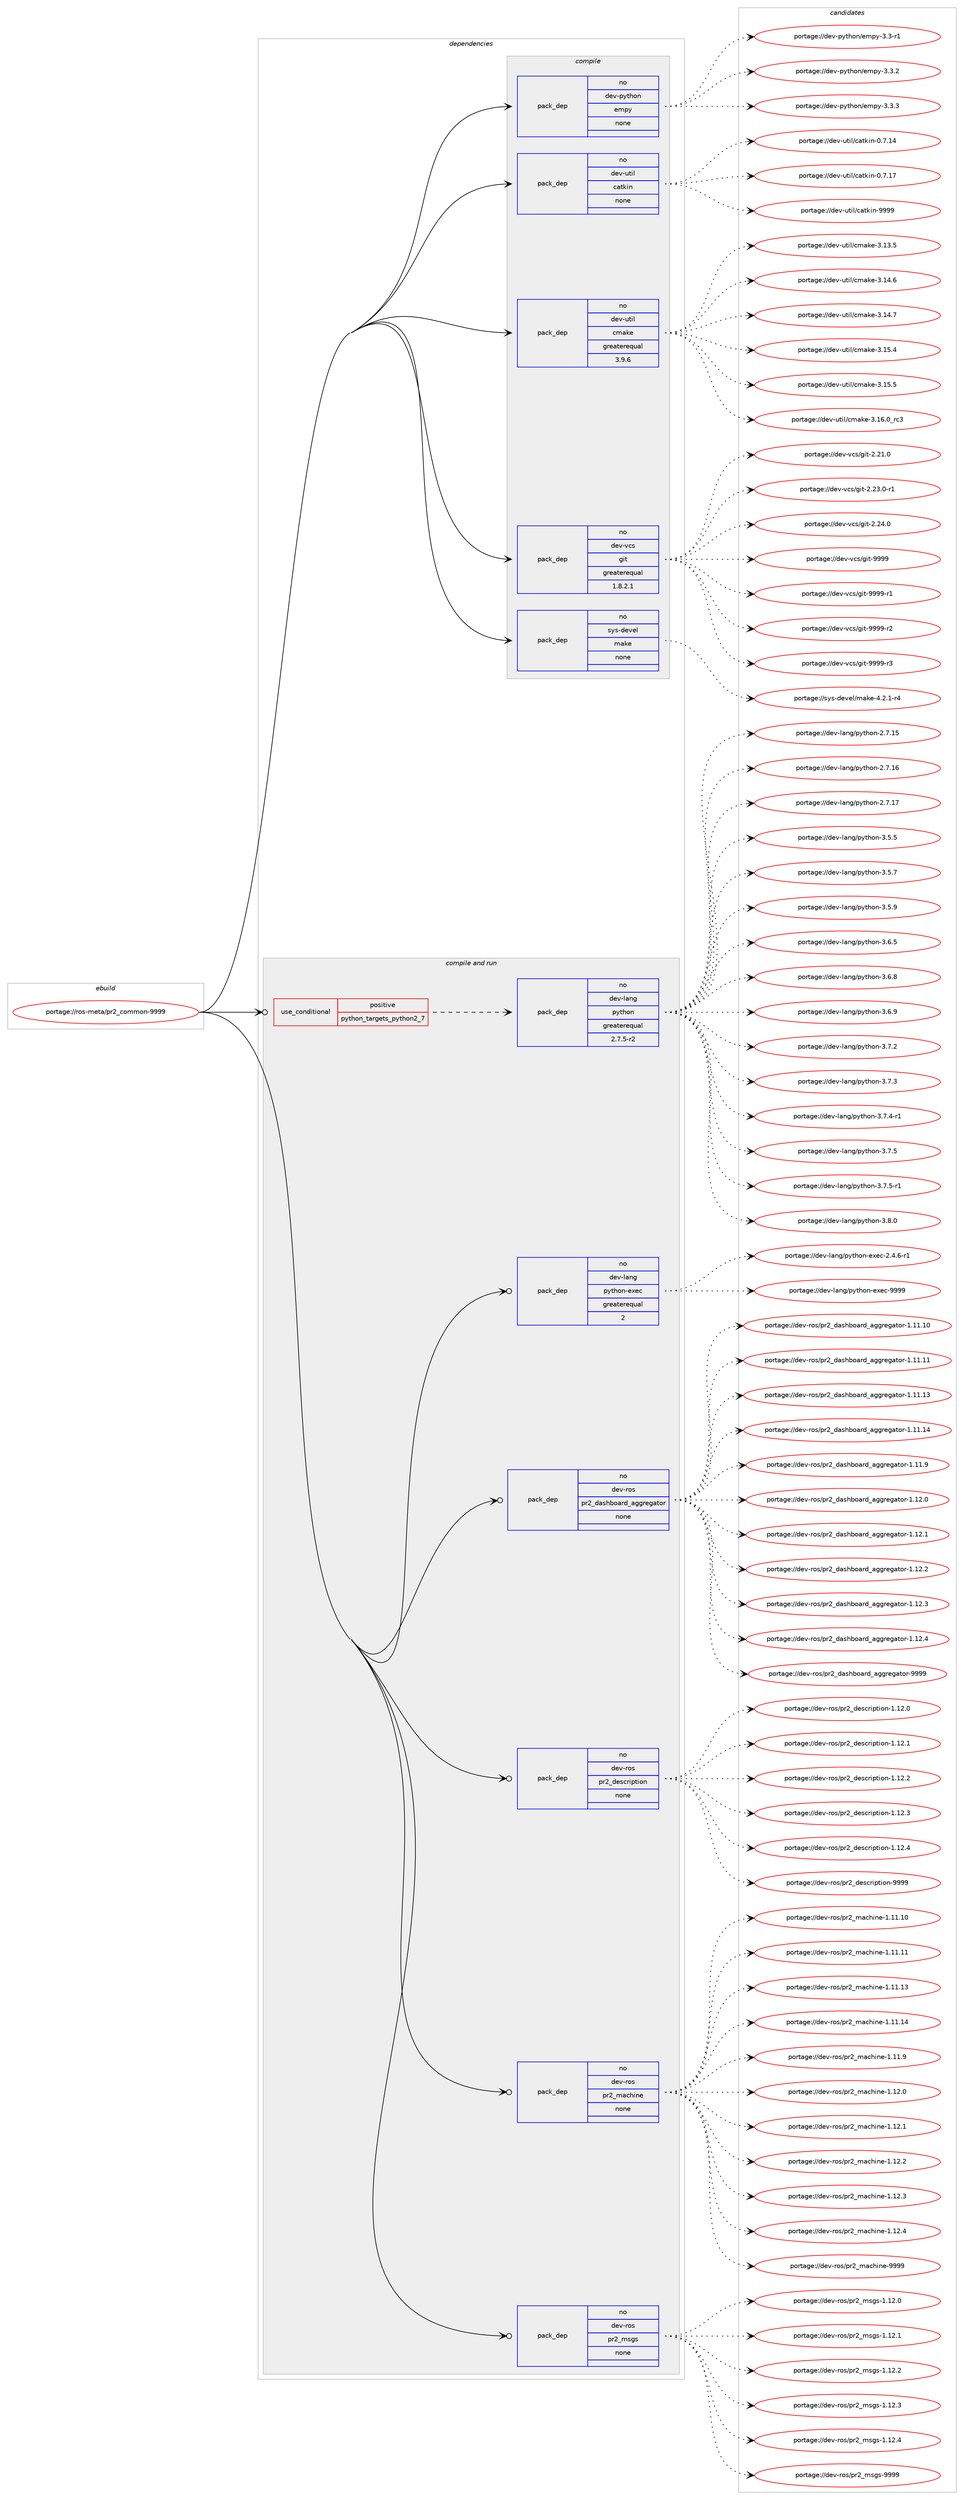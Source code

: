 digraph prolog {

# *************
# Graph options
# *************

newrank=true;
concentrate=true;
compound=true;
graph [rankdir=LR,fontname=Helvetica,fontsize=10,ranksep=1.5];#, ranksep=2.5, nodesep=0.2];
edge  [arrowhead=vee];
node  [fontname=Helvetica,fontsize=10];

# **********
# The ebuild
# **********

subgraph cluster_leftcol {
color=gray;
rank=same;
label=<<i>ebuild</i>>;
id [label="portage://ros-meta/pr2_common-9999", color=red, width=4, href="../ros-meta/pr2_common-9999.svg"];
}

# ****************
# The dependencies
# ****************

subgraph cluster_midcol {
color=gray;
label=<<i>dependencies</i>>;
subgraph cluster_compile {
fillcolor="#eeeeee";
style=filled;
label=<<i>compile</i>>;
subgraph pack279238 {
dependency380561 [label=<<TABLE BORDER="0" CELLBORDER="1" CELLSPACING="0" CELLPADDING="4" WIDTH="220"><TR><TD ROWSPAN="6" CELLPADDING="30">pack_dep</TD></TR><TR><TD WIDTH="110">no</TD></TR><TR><TD>dev-python</TD></TR><TR><TD>empy</TD></TR><TR><TD>none</TD></TR><TR><TD></TD></TR></TABLE>>, shape=none, color=blue];
}
id:e -> dependency380561:w [weight=20,style="solid",arrowhead="vee"];
subgraph pack279239 {
dependency380562 [label=<<TABLE BORDER="0" CELLBORDER="1" CELLSPACING="0" CELLPADDING="4" WIDTH="220"><TR><TD ROWSPAN="6" CELLPADDING="30">pack_dep</TD></TR><TR><TD WIDTH="110">no</TD></TR><TR><TD>dev-util</TD></TR><TR><TD>catkin</TD></TR><TR><TD>none</TD></TR><TR><TD></TD></TR></TABLE>>, shape=none, color=blue];
}
id:e -> dependency380562:w [weight=20,style="solid",arrowhead="vee"];
subgraph pack279240 {
dependency380563 [label=<<TABLE BORDER="0" CELLBORDER="1" CELLSPACING="0" CELLPADDING="4" WIDTH="220"><TR><TD ROWSPAN="6" CELLPADDING="30">pack_dep</TD></TR><TR><TD WIDTH="110">no</TD></TR><TR><TD>dev-util</TD></TR><TR><TD>cmake</TD></TR><TR><TD>greaterequal</TD></TR><TR><TD>3.9.6</TD></TR></TABLE>>, shape=none, color=blue];
}
id:e -> dependency380563:w [weight=20,style="solid",arrowhead="vee"];
subgraph pack279241 {
dependency380564 [label=<<TABLE BORDER="0" CELLBORDER="1" CELLSPACING="0" CELLPADDING="4" WIDTH="220"><TR><TD ROWSPAN="6" CELLPADDING="30">pack_dep</TD></TR><TR><TD WIDTH="110">no</TD></TR><TR><TD>dev-vcs</TD></TR><TR><TD>git</TD></TR><TR><TD>greaterequal</TD></TR><TR><TD>1.8.2.1</TD></TR></TABLE>>, shape=none, color=blue];
}
id:e -> dependency380564:w [weight=20,style="solid",arrowhead="vee"];
subgraph pack279242 {
dependency380565 [label=<<TABLE BORDER="0" CELLBORDER="1" CELLSPACING="0" CELLPADDING="4" WIDTH="220"><TR><TD ROWSPAN="6" CELLPADDING="30">pack_dep</TD></TR><TR><TD WIDTH="110">no</TD></TR><TR><TD>sys-devel</TD></TR><TR><TD>make</TD></TR><TR><TD>none</TD></TR><TR><TD></TD></TR></TABLE>>, shape=none, color=blue];
}
id:e -> dependency380565:w [weight=20,style="solid",arrowhead="vee"];
}
subgraph cluster_compileandrun {
fillcolor="#eeeeee";
style=filled;
label=<<i>compile and run</i>>;
subgraph cond94905 {
dependency380566 [label=<<TABLE BORDER="0" CELLBORDER="1" CELLSPACING="0" CELLPADDING="4"><TR><TD ROWSPAN="3" CELLPADDING="10">use_conditional</TD></TR><TR><TD>positive</TD></TR><TR><TD>python_targets_python2_7</TD></TR></TABLE>>, shape=none, color=red];
subgraph pack279243 {
dependency380567 [label=<<TABLE BORDER="0" CELLBORDER="1" CELLSPACING="0" CELLPADDING="4" WIDTH="220"><TR><TD ROWSPAN="6" CELLPADDING="30">pack_dep</TD></TR><TR><TD WIDTH="110">no</TD></TR><TR><TD>dev-lang</TD></TR><TR><TD>python</TD></TR><TR><TD>greaterequal</TD></TR><TR><TD>2.7.5-r2</TD></TR></TABLE>>, shape=none, color=blue];
}
dependency380566:e -> dependency380567:w [weight=20,style="dashed",arrowhead="vee"];
}
id:e -> dependency380566:w [weight=20,style="solid",arrowhead="odotvee"];
subgraph pack279244 {
dependency380568 [label=<<TABLE BORDER="0" CELLBORDER="1" CELLSPACING="0" CELLPADDING="4" WIDTH="220"><TR><TD ROWSPAN="6" CELLPADDING="30">pack_dep</TD></TR><TR><TD WIDTH="110">no</TD></TR><TR><TD>dev-lang</TD></TR><TR><TD>python-exec</TD></TR><TR><TD>greaterequal</TD></TR><TR><TD>2</TD></TR></TABLE>>, shape=none, color=blue];
}
id:e -> dependency380568:w [weight=20,style="solid",arrowhead="odotvee"];
subgraph pack279245 {
dependency380569 [label=<<TABLE BORDER="0" CELLBORDER="1" CELLSPACING="0" CELLPADDING="4" WIDTH="220"><TR><TD ROWSPAN="6" CELLPADDING="30">pack_dep</TD></TR><TR><TD WIDTH="110">no</TD></TR><TR><TD>dev-ros</TD></TR><TR><TD>pr2_dashboard_aggregator</TD></TR><TR><TD>none</TD></TR><TR><TD></TD></TR></TABLE>>, shape=none, color=blue];
}
id:e -> dependency380569:w [weight=20,style="solid",arrowhead="odotvee"];
subgraph pack279246 {
dependency380570 [label=<<TABLE BORDER="0" CELLBORDER="1" CELLSPACING="0" CELLPADDING="4" WIDTH="220"><TR><TD ROWSPAN="6" CELLPADDING="30">pack_dep</TD></TR><TR><TD WIDTH="110">no</TD></TR><TR><TD>dev-ros</TD></TR><TR><TD>pr2_description</TD></TR><TR><TD>none</TD></TR><TR><TD></TD></TR></TABLE>>, shape=none, color=blue];
}
id:e -> dependency380570:w [weight=20,style="solid",arrowhead="odotvee"];
subgraph pack279247 {
dependency380571 [label=<<TABLE BORDER="0" CELLBORDER="1" CELLSPACING="0" CELLPADDING="4" WIDTH="220"><TR><TD ROWSPAN="6" CELLPADDING="30">pack_dep</TD></TR><TR><TD WIDTH="110">no</TD></TR><TR><TD>dev-ros</TD></TR><TR><TD>pr2_machine</TD></TR><TR><TD>none</TD></TR><TR><TD></TD></TR></TABLE>>, shape=none, color=blue];
}
id:e -> dependency380571:w [weight=20,style="solid",arrowhead="odotvee"];
subgraph pack279248 {
dependency380572 [label=<<TABLE BORDER="0" CELLBORDER="1" CELLSPACING="0" CELLPADDING="4" WIDTH="220"><TR><TD ROWSPAN="6" CELLPADDING="30">pack_dep</TD></TR><TR><TD WIDTH="110">no</TD></TR><TR><TD>dev-ros</TD></TR><TR><TD>pr2_msgs</TD></TR><TR><TD>none</TD></TR><TR><TD></TD></TR></TABLE>>, shape=none, color=blue];
}
id:e -> dependency380572:w [weight=20,style="solid",arrowhead="odotvee"];
}
subgraph cluster_run {
fillcolor="#eeeeee";
style=filled;
label=<<i>run</i>>;
}
}

# **************
# The candidates
# **************

subgraph cluster_choices {
rank=same;
color=gray;
label=<<i>candidates</i>>;

subgraph choice279238 {
color=black;
nodesep=1;
choiceportage1001011184511212111610411111047101109112121455146514511449 [label="portage://dev-python/empy-3.3-r1", color=red, width=4,href="../dev-python/empy-3.3-r1.svg"];
choiceportage1001011184511212111610411111047101109112121455146514650 [label="portage://dev-python/empy-3.3.2", color=red, width=4,href="../dev-python/empy-3.3.2.svg"];
choiceportage1001011184511212111610411111047101109112121455146514651 [label="portage://dev-python/empy-3.3.3", color=red, width=4,href="../dev-python/empy-3.3.3.svg"];
dependency380561:e -> choiceportage1001011184511212111610411111047101109112121455146514511449:w [style=dotted,weight="100"];
dependency380561:e -> choiceportage1001011184511212111610411111047101109112121455146514650:w [style=dotted,weight="100"];
dependency380561:e -> choiceportage1001011184511212111610411111047101109112121455146514651:w [style=dotted,weight="100"];
}
subgraph choice279239 {
color=black;
nodesep=1;
choiceportage1001011184511711610510847999711610710511045484655464952 [label="portage://dev-util/catkin-0.7.14", color=red, width=4,href="../dev-util/catkin-0.7.14.svg"];
choiceportage1001011184511711610510847999711610710511045484655464955 [label="portage://dev-util/catkin-0.7.17", color=red, width=4,href="../dev-util/catkin-0.7.17.svg"];
choiceportage100101118451171161051084799971161071051104557575757 [label="portage://dev-util/catkin-9999", color=red, width=4,href="../dev-util/catkin-9999.svg"];
dependency380562:e -> choiceportage1001011184511711610510847999711610710511045484655464952:w [style=dotted,weight="100"];
dependency380562:e -> choiceportage1001011184511711610510847999711610710511045484655464955:w [style=dotted,weight="100"];
dependency380562:e -> choiceportage100101118451171161051084799971161071051104557575757:w [style=dotted,weight="100"];
}
subgraph choice279240 {
color=black;
nodesep=1;
choiceportage1001011184511711610510847991099710710145514649514653 [label="portage://dev-util/cmake-3.13.5", color=red, width=4,href="../dev-util/cmake-3.13.5.svg"];
choiceportage1001011184511711610510847991099710710145514649524654 [label="portage://dev-util/cmake-3.14.6", color=red, width=4,href="../dev-util/cmake-3.14.6.svg"];
choiceportage1001011184511711610510847991099710710145514649524655 [label="portage://dev-util/cmake-3.14.7", color=red, width=4,href="../dev-util/cmake-3.14.7.svg"];
choiceportage1001011184511711610510847991099710710145514649534652 [label="portage://dev-util/cmake-3.15.4", color=red, width=4,href="../dev-util/cmake-3.15.4.svg"];
choiceportage1001011184511711610510847991099710710145514649534653 [label="portage://dev-util/cmake-3.15.5", color=red, width=4,href="../dev-util/cmake-3.15.5.svg"];
choiceportage1001011184511711610510847991099710710145514649544648951149951 [label="portage://dev-util/cmake-3.16.0_rc3", color=red, width=4,href="../dev-util/cmake-3.16.0_rc3.svg"];
dependency380563:e -> choiceportage1001011184511711610510847991099710710145514649514653:w [style=dotted,weight="100"];
dependency380563:e -> choiceportage1001011184511711610510847991099710710145514649524654:w [style=dotted,weight="100"];
dependency380563:e -> choiceportage1001011184511711610510847991099710710145514649524655:w [style=dotted,weight="100"];
dependency380563:e -> choiceportage1001011184511711610510847991099710710145514649534652:w [style=dotted,weight="100"];
dependency380563:e -> choiceportage1001011184511711610510847991099710710145514649534653:w [style=dotted,weight="100"];
dependency380563:e -> choiceportage1001011184511711610510847991099710710145514649544648951149951:w [style=dotted,weight="100"];
}
subgraph choice279241 {
color=black;
nodesep=1;
choiceportage10010111845118991154710310511645504650494648 [label="portage://dev-vcs/git-2.21.0", color=red, width=4,href="../dev-vcs/git-2.21.0.svg"];
choiceportage100101118451189911547103105116455046505146484511449 [label="portage://dev-vcs/git-2.23.0-r1", color=red, width=4,href="../dev-vcs/git-2.23.0-r1.svg"];
choiceportage10010111845118991154710310511645504650524648 [label="portage://dev-vcs/git-2.24.0", color=red, width=4,href="../dev-vcs/git-2.24.0.svg"];
choiceportage1001011184511899115471031051164557575757 [label="portage://dev-vcs/git-9999", color=red, width=4,href="../dev-vcs/git-9999.svg"];
choiceportage10010111845118991154710310511645575757574511449 [label="portage://dev-vcs/git-9999-r1", color=red, width=4,href="../dev-vcs/git-9999-r1.svg"];
choiceportage10010111845118991154710310511645575757574511450 [label="portage://dev-vcs/git-9999-r2", color=red, width=4,href="../dev-vcs/git-9999-r2.svg"];
choiceportage10010111845118991154710310511645575757574511451 [label="portage://dev-vcs/git-9999-r3", color=red, width=4,href="../dev-vcs/git-9999-r3.svg"];
dependency380564:e -> choiceportage10010111845118991154710310511645504650494648:w [style=dotted,weight="100"];
dependency380564:e -> choiceportage100101118451189911547103105116455046505146484511449:w [style=dotted,weight="100"];
dependency380564:e -> choiceportage10010111845118991154710310511645504650524648:w [style=dotted,weight="100"];
dependency380564:e -> choiceportage1001011184511899115471031051164557575757:w [style=dotted,weight="100"];
dependency380564:e -> choiceportage10010111845118991154710310511645575757574511449:w [style=dotted,weight="100"];
dependency380564:e -> choiceportage10010111845118991154710310511645575757574511450:w [style=dotted,weight="100"];
dependency380564:e -> choiceportage10010111845118991154710310511645575757574511451:w [style=dotted,weight="100"];
}
subgraph choice279242 {
color=black;
nodesep=1;
choiceportage1151211154510010111810110847109971071014552465046494511452 [label="portage://sys-devel/make-4.2.1-r4", color=red, width=4,href="../sys-devel/make-4.2.1-r4.svg"];
dependency380565:e -> choiceportage1151211154510010111810110847109971071014552465046494511452:w [style=dotted,weight="100"];
}
subgraph choice279243 {
color=black;
nodesep=1;
choiceportage10010111845108971101034711212111610411111045504655464953 [label="portage://dev-lang/python-2.7.15", color=red, width=4,href="../dev-lang/python-2.7.15.svg"];
choiceportage10010111845108971101034711212111610411111045504655464954 [label="portage://dev-lang/python-2.7.16", color=red, width=4,href="../dev-lang/python-2.7.16.svg"];
choiceportage10010111845108971101034711212111610411111045504655464955 [label="portage://dev-lang/python-2.7.17", color=red, width=4,href="../dev-lang/python-2.7.17.svg"];
choiceportage100101118451089711010347112121116104111110455146534653 [label="portage://dev-lang/python-3.5.5", color=red, width=4,href="../dev-lang/python-3.5.5.svg"];
choiceportage100101118451089711010347112121116104111110455146534655 [label="portage://dev-lang/python-3.5.7", color=red, width=4,href="../dev-lang/python-3.5.7.svg"];
choiceportage100101118451089711010347112121116104111110455146534657 [label="portage://dev-lang/python-3.5.9", color=red, width=4,href="../dev-lang/python-3.5.9.svg"];
choiceportage100101118451089711010347112121116104111110455146544653 [label="portage://dev-lang/python-3.6.5", color=red, width=4,href="../dev-lang/python-3.6.5.svg"];
choiceportage100101118451089711010347112121116104111110455146544656 [label="portage://dev-lang/python-3.6.8", color=red, width=4,href="../dev-lang/python-3.6.8.svg"];
choiceportage100101118451089711010347112121116104111110455146544657 [label="portage://dev-lang/python-3.6.9", color=red, width=4,href="../dev-lang/python-3.6.9.svg"];
choiceportage100101118451089711010347112121116104111110455146554650 [label="portage://dev-lang/python-3.7.2", color=red, width=4,href="../dev-lang/python-3.7.2.svg"];
choiceportage100101118451089711010347112121116104111110455146554651 [label="portage://dev-lang/python-3.7.3", color=red, width=4,href="../dev-lang/python-3.7.3.svg"];
choiceportage1001011184510897110103471121211161041111104551465546524511449 [label="portage://dev-lang/python-3.7.4-r1", color=red, width=4,href="../dev-lang/python-3.7.4-r1.svg"];
choiceportage100101118451089711010347112121116104111110455146554653 [label="portage://dev-lang/python-3.7.5", color=red, width=4,href="../dev-lang/python-3.7.5.svg"];
choiceportage1001011184510897110103471121211161041111104551465546534511449 [label="portage://dev-lang/python-3.7.5-r1", color=red, width=4,href="../dev-lang/python-3.7.5-r1.svg"];
choiceportage100101118451089711010347112121116104111110455146564648 [label="portage://dev-lang/python-3.8.0", color=red, width=4,href="../dev-lang/python-3.8.0.svg"];
dependency380567:e -> choiceportage10010111845108971101034711212111610411111045504655464953:w [style=dotted,weight="100"];
dependency380567:e -> choiceportage10010111845108971101034711212111610411111045504655464954:w [style=dotted,weight="100"];
dependency380567:e -> choiceportage10010111845108971101034711212111610411111045504655464955:w [style=dotted,weight="100"];
dependency380567:e -> choiceportage100101118451089711010347112121116104111110455146534653:w [style=dotted,weight="100"];
dependency380567:e -> choiceportage100101118451089711010347112121116104111110455146534655:w [style=dotted,weight="100"];
dependency380567:e -> choiceportage100101118451089711010347112121116104111110455146534657:w [style=dotted,weight="100"];
dependency380567:e -> choiceportage100101118451089711010347112121116104111110455146544653:w [style=dotted,weight="100"];
dependency380567:e -> choiceportage100101118451089711010347112121116104111110455146544656:w [style=dotted,weight="100"];
dependency380567:e -> choiceportage100101118451089711010347112121116104111110455146544657:w [style=dotted,weight="100"];
dependency380567:e -> choiceportage100101118451089711010347112121116104111110455146554650:w [style=dotted,weight="100"];
dependency380567:e -> choiceportage100101118451089711010347112121116104111110455146554651:w [style=dotted,weight="100"];
dependency380567:e -> choiceportage1001011184510897110103471121211161041111104551465546524511449:w [style=dotted,weight="100"];
dependency380567:e -> choiceportage100101118451089711010347112121116104111110455146554653:w [style=dotted,weight="100"];
dependency380567:e -> choiceportage1001011184510897110103471121211161041111104551465546534511449:w [style=dotted,weight="100"];
dependency380567:e -> choiceportage100101118451089711010347112121116104111110455146564648:w [style=dotted,weight="100"];
}
subgraph choice279244 {
color=black;
nodesep=1;
choiceportage10010111845108971101034711212111610411111045101120101994550465246544511449 [label="portage://dev-lang/python-exec-2.4.6-r1", color=red, width=4,href="../dev-lang/python-exec-2.4.6-r1.svg"];
choiceportage10010111845108971101034711212111610411111045101120101994557575757 [label="portage://dev-lang/python-exec-9999", color=red, width=4,href="../dev-lang/python-exec-9999.svg"];
dependency380568:e -> choiceportage10010111845108971101034711212111610411111045101120101994550465246544511449:w [style=dotted,weight="100"];
dependency380568:e -> choiceportage10010111845108971101034711212111610411111045101120101994557575757:w [style=dotted,weight="100"];
}
subgraph choice279245 {
color=black;
nodesep=1;
choiceportage100101118451141111154711211450951009711510498111971141009597103103114101103971161111144549464949464948 [label="portage://dev-ros/pr2_dashboard_aggregator-1.11.10", color=red, width=4,href="../dev-ros/pr2_dashboard_aggregator-1.11.10.svg"];
choiceportage100101118451141111154711211450951009711510498111971141009597103103114101103971161111144549464949464949 [label="portage://dev-ros/pr2_dashboard_aggregator-1.11.11", color=red, width=4,href="../dev-ros/pr2_dashboard_aggregator-1.11.11.svg"];
choiceportage100101118451141111154711211450951009711510498111971141009597103103114101103971161111144549464949464951 [label="portage://dev-ros/pr2_dashboard_aggregator-1.11.13", color=red, width=4,href="../dev-ros/pr2_dashboard_aggregator-1.11.13.svg"];
choiceportage100101118451141111154711211450951009711510498111971141009597103103114101103971161111144549464949464952 [label="portage://dev-ros/pr2_dashboard_aggregator-1.11.14", color=red, width=4,href="../dev-ros/pr2_dashboard_aggregator-1.11.14.svg"];
choiceportage1001011184511411111547112114509510097115104981119711410095971031031141011039711611111445494649494657 [label="portage://dev-ros/pr2_dashboard_aggregator-1.11.9", color=red, width=4,href="../dev-ros/pr2_dashboard_aggregator-1.11.9.svg"];
choiceportage1001011184511411111547112114509510097115104981119711410095971031031141011039711611111445494649504648 [label="portage://dev-ros/pr2_dashboard_aggregator-1.12.0", color=red, width=4,href="../dev-ros/pr2_dashboard_aggregator-1.12.0.svg"];
choiceportage1001011184511411111547112114509510097115104981119711410095971031031141011039711611111445494649504649 [label="portage://dev-ros/pr2_dashboard_aggregator-1.12.1", color=red, width=4,href="../dev-ros/pr2_dashboard_aggregator-1.12.1.svg"];
choiceportage1001011184511411111547112114509510097115104981119711410095971031031141011039711611111445494649504650 [label="portage://dev-ros/pr2_dashboard_aggregator-1.12.2", color=red, width=4,href="../dev-ros/pr2_dashboard_aggregator-1.12.2.svg"];
choiceportage1001011184511411111547112114509510097115104981119711410095971031031141011039711611111445494649504651 [label="portage://dev-ros/pr2_dashboard_aggregator-1.12.3", color=red, width=4,href="../dev-ros/pr2_dashboard_aggregator-1.12.3.svg"];
choiceportage1001011184511411111547112114509510097115104981119711410095971031031141011039711611111445494649504652 [label="portage://dev-ros/pr2_dashboard_aggregator-1.12.4", color=red, width=4,href="../dev-ros/pr2_dashboard_aggregator-1.12.4.svg"];
choiceportage100101118451141111154711211450951009711510498111971141009597103103114101103971161111144557575757 [label="portage://dev-ros/pr2_dashboard_aggregator-9999", color=red, width=4,href="../dev-ros/pr2_dashboard_aggregator-9999.svg"];
dependency380569:e -> choiceportage100101118451141111154711211450951009711510498111971141009597103103114101103971161111144549464949464948:w [style=dotted,weight="100"];
dependency380569:e -> choiceportage100101118451141111154711211450951009711510498111971141009597103103114101103971161111144549464949464949:w [style=dotted,weight="100"];
dependency380569:e -> choiceportage100101118451141111154711211450951009711510498111971141009597103103114101103971161111144549464949464951:w [style=dotted,weight="100"];
dependency380569:e -> choiceportage100101118451141111154711211450951009711510498111971141009597103103114101103971161111144549464949464952:w [style=dotted,weight="100"];
dependency380569:e -> choiceportage1001011184511411111547112114509510097115104981119711410095971031031141011039711611111445494649494657:w [style=dotted,weight="100"];
dependency380569:e -> choiceportage1001011184511411111547112114509510097115104981119711410095971031031141011039711611111445494649504648:w [style=dotted,weight="100"];
dependency380569:e -> choiceportage1001011184511411111547112114509510097115104981119711410095971031031141011039711611111445494649504649:w [style=dotted,weight="100"];
dependency380569:e -> choiceportage1001011184511411111547112114509510097115104981119711410095971031031141011039711611111445494649504650:w [style=dotted,weight="100"];
dependency380569:e -> choiceportage1001011184511411111547112114509510097115104981119711410095971031031141011039711611111445494649504651:w [style=dotted,weight="100"];
dependency380569:e -> choiceportage1001011184511411111547112114509510097115104981119711410095971031031141011039711611111445494649504652:w [style=dotted,weight="100"];
dependency380569:e -> choiceportage100101118451141111154711211450951009711510498111971141009597103103114101103971161111144557575757:w [style=dotted,weight="100"];
}
subgraph choice279246 {
color=black;
nodesep=1;
choiceportage100101118451141111154711211450951001011159911410511211610511111045494649504648 [label="portage://dev-ros/pr2_description-1.12.0", color=red, width=4,href="../dev-ros/pr2_description-1.12.0.svg"];
choiceportage100101118451141111154711211450951001011159911410511211610511111045494649504649 [label="portage://dev-ros/pr2_description-1.12.1", color=red, width=4,href="../dev-ros/pr2_description-1.12.1.svg"];
choiceportage100101118451141111154711211450951001011159911410511211610511111045494649504650 [label="portage://dev-ros/pr2_description-1.12.2", color=red, width=4,href="../dev-ros/pr2_description-1.12.2.svg"];
choiceportage100101118451141111154711211450951001011159911410511211610511111045494649504651 [label="portage://dev-ros/pr2_description-1.12.3", color=red, width=4,href="../dev-ros/pr2_description-1.12.3.svg"];
choiceportage100101118451141111154711211450951001011159911410511211610511111045494649504652 [label="portage://dev-ros/pr2_description-1.12.4", color=red, width=4,href="../dev-ros/pr2_description-1.12.4.svg"];
choiceportage10010111845114111115471121145095100101115991141051121161051111104557575757 [label="portage://dev-ros/pr2_description-9999", color=red, width=4,href="../dev-ros/pr2_description-9999.svg"];
dependency380570:e -> choiceportage100101118451141111154711211450951001011159911410511211610511111045494649504648:w [style=dotted,weight="100"];
dependency380570:e -> choiceportage100101118451141111154711211450951001011159911410511211610511111045494649504649:w [style=dotted,weight="100"];
dependency380570:e -> choiceportage100101118451141111154711211450951001011159911410511211610511111045494649504650:w [style=dotted,weight="100"];
dependency380570:e -> choiceportage100101118451141111154711211450951001011159911410511211610511111045494649504651:w [style=dotted,weight="100"];
dependency380570:e -> choiceportage100101118451141111154711211450951001011159911410511211610511111045494649504652:w [style=dotted,weight="100"];
dependency380570:e -> choiceportage10010111845114111115471121145095100101115991141051121161051111104557575757:w [style=dotted,weight="100"];
}
subgraph choice279247 {
color=black;
nodesep=1;
choiceportage1001011184511411111547112114509510997991041051101014549464949464948 [label="portage://dev-ros/pr2_machine-1.11.10", color=red, width=4,href="../dev-ros/pr2_machine-1.11.10.svg"];
choiceportage1001011184511411111547112114509510997991041051101014549464949464949 [label="portage://dev-ros/pr2_machine-1.11.11", color=red, width=4,href="../dev-ros/pr2_machine-1.11.11.svg"];
choiceportage1001011184511411111547112114509510997991041051101014549464949464951 [label="portage://dev-ros/pr2_machine-1.11.13", color=red, width=4,href="../dev-ros/pr2_machine-1.11.13.svg"];
choiceportage1001011184511411111547112114509510997991041051101014549464949464952 [label="portage://dev-ros/pr2_machine-1.11.14", color=red, width=4,href="../dev-ros/pr2_machine-1.11.14.svg"];
choiceportage10010111845114111115471121145095109979910410511010145494649494657 [label="portage://dev-ros/pr2_machine-1.11.9", color=red, width=4,href="../dev-ros/pr2_machine-1.11.9.svg"];
choiceportage10010111845114111115471121145095109979910410511010145494649504648 [label="portage://dev-ros/pr2_machine-1.12.0", color=red, width=4,href="../dev-ros/pr2_machine-1.12.0.svg"];
choiceportage10010111845114111115471121145095109979910410511010145494649504649 [label="portage://dev-ros/pr2_machine-1.12.1", color=red, width=4,href="../dev-ros/pr2_machine-1.12.1.svg"];
choiceportage10010111845114111115471121145095109979910410511010145494649504650 [label="portage://dev-ros/pr2_machine-1.12.2", color=red, width=4,href="../dev-ros/pr2_machine-1.12.2.svg"];
choiceportage10010111845114111115471121145095109979910410511010145494649504651 [label="portage://dev-ros/pr2_machine-1.12.3", color=red, width=4,href="../dev-ros/pr2_machine-1.12.3.svg"];
choiceportage10010111845114111115471121145095109979910410511010145494649504652 [label="portage://dev-ros/pr2_machine-1.12.4", color=red, width=4,href="../dev-ros/pr2_machine-1.12.4.svg"];
choiceportage1001011184511411111547112114509510997991041051101014557575757 [label="portage://dev-ros/pr2_machine-9999", color=red, width=4,href="../dev-ros/pr2_machine-9999.svg"];
dependency380571:e -> choiceportage1001011184511411111547112114509510997991041051101014549464949464948:w [style=dotted,weight="100"];
dependency380571:e -> choiceportage1001011184511411111547112114509510997991041051101014549464949464949:w [style=dotted,weight="100"];
dependency380571:e -> choiceportage1001011184511411111547112114509510997991041051101014549464949464951:w [style=dotted,weight="100"];
dependency380571:e -> choiceportage1001011184511411111547112114509510997991041051101014549464949464952:w [style=dotted,weight="100"];
dependency380571:e -> choiceportage10010111845114111115471121145095109979910410511010145494649494657:w [style=dotted,weight="100"];
dependency380571:e -> choiceportage10010111845114111115471121145095109979910410511010145494649504648:w [style=dotted,weight="100"];
dependency380571:e -> choiceportage10010111845114111115471121145095109979910410511010145494649504649:w [style=dotted,weight="100"];
dependency380571:e -> choiceportage10010111845114111115471121145095109979910410511010145494649504650:w [style=dotted,weight="100"];
dependency380571:e -> choiceportage10010111845114111115471121145095109979910410511010145494649504651:w [style=dotted,weight="100"];
dependency380571:e -> choiceportage10010111845114111115471121145095109979910410511010145494649504652:w [style=dotted,weight="100"];
dependency380571:e -> choiceportage1001011184511411111547112114509510997991041051101014557575757:w [style=dotted,weight="100"];
}
subgraph choice279248 {
color=black;
nodesep=1;
choiceportage1001011184511411111547112114509510911510311545494649504648 [label="portage://dev-ros/pr2_msgs-1.12.0", color=red, width=4,href="../dev-ros/pr2_msgs-1.12.0.svg"];
choiceportage1001011184511411111547112114509510911510311545494649504649 [label="portage://dev-ros/pr2_msgs-1.12.1", color=red, width=4,href="../dev-ros/pr2_msgs-1.12.1.svg"];
choiceportage1001011184511411111547112114509510911510311545494649504650 [label="portage://dev-ros/pr2_msgs-1.12.2", color=red, width=4,href="../dev-ros/pr2_msgs-1.12.2.svg"];
choiceportage1001011184511411111547112114509510911510311545494649504651 [label="portage://dev-ros/pr2_msgs-1.12.3", color=red, width=4,href="../dev-ros/pr2_msgs-1.12.3.svg"];
choiceportage1001011184511411111547112114509510911510311545494649504652 [label="portage://dev-ros/pr2_msgs-1.12.4", color=red, width=4,href="../dev-ros/pr2_msgs-1.12.4.svg"];
choiceportage100101118451141111154711211450951091151031154557575757 [label="portage://dev-ros/pr2_msgs-9999", color=red, width=4,href="../dev-ros/pr2_msgs-9999.svg"];
dependency380572:e -> choiceportage1001011184511411111547112114509510911510311545494649504648:w [style=dotted,weight="100"];
dependency380572:e -> choiceportage1001011184511411111547112114509510911510311545494649504649:w [style=dotted,weight="100"];
dependency380572:e -> choiceportage1001011184511411111547112114509510911510311545494649504650:w [style=dotted,weight="100"];
dependency380572:e -> choiceportage1001011184511411111547112114509510911510311545494649504651:w [style=dotted,weight="100"];
dependency380572:e -> choiceportage1001011184511411111547112114509510911510311545494649504652:w [style=dotted,weight="100"];
dependency380572:e -> choiceportage100101118451141111154711211450951091151031154557575757:w [style=dotted,weight="100"];
}
}

}
